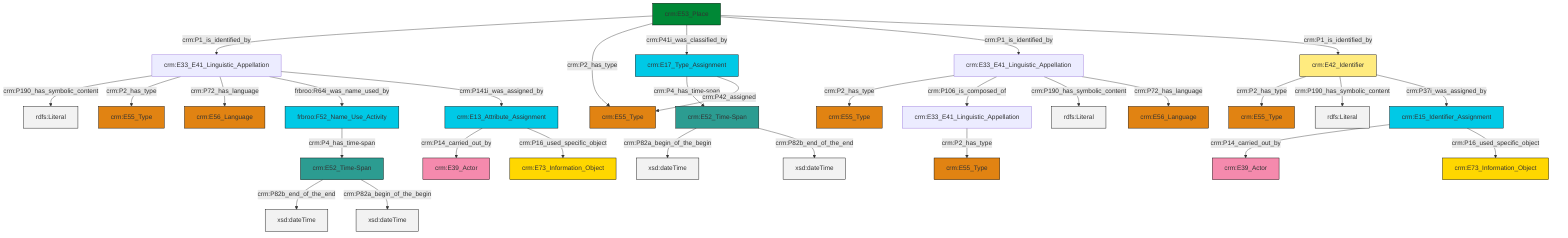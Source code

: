 graph TD
classDef Literal fill:#f2f2f2,stroke:#000000;
classDef CRM_Entity fill:#FFFFFF,stroke:#000000;
classDef Temporal_Entity fill:#00C9E6, stroke:#000000;
classDef Type fill:#E18312, stroke:#000000;
classDef Time-Span fill:#2C9C91, stroke:#000000;
classDef Appellation fill:#FFEB7F, stroke:#000000;
classDef Place fill:#008836, stroke:#000000;
classDef Persistent_Item fill:#B266B2, stroke:#000000;
classDef Conceptual_Object fill:#FFD700, stroke:#000000;
classDef Physical_Thing fill:#D2B48C, stroke:#000000;
classDef Actor fill:#f58aad, stroke:#000000;
classDef PC_Classes fill:#4ce600, stroke:#000000;
classDef Multi fill:#cccccc,stroke:#000000;

2["crm:E33_E41_Linguistic_Appellation"]:::Default -->|crm:P2_has_type| 0["crm:E55_Type"]:::Type
3["crm:E15_Identifier_Assignment"]:::Temporal_Entity -->|crm:P14_carried_out_by| 4["crm:E39_Actor"]:::Actor
12["crm:E53_Place"]:::Place -->|crm:P1_is_identified_by| 13["crm:E33_E41_Linguistic_Appellation"]:::Default
12["crm:E53_Place"]:::Place -->|crm:P2_has_type| 16["crm:E55_Type"]:::Type
20["crm:E52_Time-Span"]:::Time-Span -->|crm:P82a_begin_of_the_begin| 21[xsd:dateTime]:::Literal
2["crm:E33_E41_Linguistic_Appellation"]:::Default -->|crm:P106_is_composed_of| 10["crm:E33_E41_Linguistic_Appellation"]:::Default
14["crm:E42_Identifier"]:::Appellation -->|crm:P2_has_type| 18["crm:E55_Type"]:::Type
23["crm:E17_Type_Assignment"]:::Temporal_Entity -->|crm:P4_has_time-span| 20["crm:E52_Time-Span"]:::Time-Span
14["crm:E42_Identifier"]:::Appellation -->|crm:P190_has_symbolic_content| 26[rdfs:Literal]:::Literal
3["crm:E15_Identifier_Assignment"]:::Temporal_Entity -->|crm:P16_used_specific_object| 27["crm:E73_Information_Object"]:::Conceptual_Object
12["crm:E53_Place"]:::Place -->|crm:P41i_was_classified_by| 23["crm:E17_Type_Assignment"]:::Temporal_Entity
8["crm:E52_Time-Span"]:::Time-Span -->|crm:P82b_end_of_the_end| 31[xsd:dateTime]:::Literal
13["crm:E33_E41_Linguistic_Appellation"]:::Default -->|crm:P190_has_symbolic_content| 34[rdfs:Literal]:::Literal
12["crm:E53_Place"]:::Place -->|crm:P1_is_identified_by| 2["crm:E33_E41_Linguistic_Appellation"]:::Default
13["crm:E33_E41_Linguistic_Appellation"]:::Default -->|crm:P2_has_type| 24["crm:E55_Type"]:::Type
14["crm:E42_Identifier"]:::Appellation -->|crm:P37i_was_assigned_by| 3["crm:E15_Identifier_Assignment"]:::Temporal_Entity
13["crm:E33_E41_Linguistic_Appellation"]:::Default -->|crm:P72_has_language| 39["crm:E56_Language"]:::Type
36["crm:E13_Attribute_Assignment"]:::Temporal_Entity -->|crm:P14_carried_out_by| 32["crm:E39_Actor"]:::Actor
12["crm:E53_Place"]:::Place -->|crm:P1_is_identified_by| 14["crm:E42_Identifier"]:::Appellation
41["frbroo:F52_Name_Use_Activity"]:::Temporal_Entity -->|crm:P4_has_time-span| 8["crm:E52_Time-Span"]:::Time-Span
23["crm:E17_Type_Assignment"]:::Temporal_Entity -->|crm:P42_assigned| 16["crm:E55_Type"]:::Type
2["crm:E33_E41_Linguistic_Appellation"]:::Default -->|crm:P190_has_symbolic_content| 43[rdfs:Literal]:::Literal
13["crm:E33_E41_Linguistic_Appellation"]:::Default -->|frbroo:R64i_was_name_used_by| 41["frbroo:F52_Name_Use_Activity"]:::Temporal_Entity
13["crm:E33_E41_Linguistic_Appellation"]:::Default -->|crm:P141i_was_assigned_by| 36["crm:E13_Attribute_Assignment"]:::Temporal_Entity
36["crm:E13_Attribute_Assignment"]:::Temporal_Entity -->|crm:P16_used_specific_object| 29["crm:E73_Information_Object"]:::Conceptual_Object
2["crm:E33_E41_Linguistic_Appellation"]:::Default -->|crm:P72_has_language| 6["crm:E56_Language"]:::Type
10["crm:E33_E41_Linguistic_Appellation"]:::Default -->|crm:P2_has_type| 45["crm:E55_Type"]:::Type
20["crm:E52_Time-Span"]:::Time-Span -->|crm:P82b_end_of_the_end| 51[xsd:dateTime]:::Literal
8["crm:E52_Time-Span"]:::Time-Span -->|crm:P82a_begin_of_the_begin| 52[xsd:dateTime]:::Literal